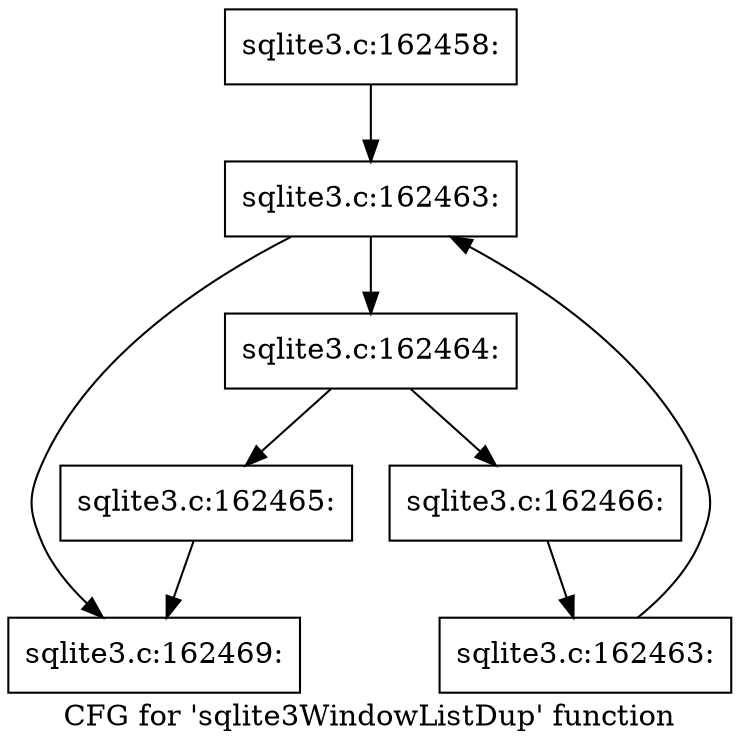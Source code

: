 digraph "CFG for 'sqlite3WindowListDup' function" {
	label="CFG for 'sqlite3WindowListDup' function";

	Node0x55c0f8cd02c0 [shape=record,label="{sqlite3.c:162458:}"];
	Node0x55c0f8cd02c0 -> Node0x55c0f8cdc9f0;
	Node0x55c0f8cdc9f0 [shape=record,label="{sqlite3.c:162463:}"];
	Node0x55c0f8cdc9f0 -> Node0x55c0f8cdcc10;
	Node0x55c0f8cdc9f0 -> Node0x55c0f8cdc7d0;
	Node0x55c0f8cdcc10 [shape=record,label="{sqlite3.c:162464:}"];
	Node0x55c0f8cdcc10 -> Node0x55c0f67d12d0;
	Node0x55c0f8cdcc10 -> Node0x55c0f8cdd680;
	Node0x55c0f67d12d0 [shape=record,label="{sqlite3.c:162465:}"];
	Node0x55c0f67d12d0 -> Node0x55c0f8cdc7d0;
	Node0x55c0f8cdd680 [shape=record,label="{sqlite3.c:162466:}"];
	Node0x55c0f8cdd680 -> Node0x55c0f8cdcb80;
	Node0x55c0f8cdcb80 [shape=record,label="{sqlite3.c:162463:}"];
	Node0x55c0f8cdcb80 -> Node0x55c0f8cdc9f0;
	Node0x55c0f8cdc7d0 [shape=record,label="{sqlite3.c:162469:}"];
}
